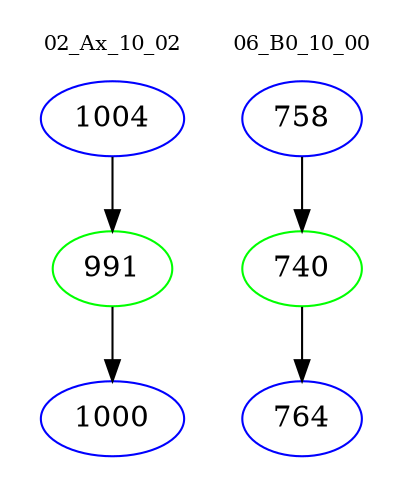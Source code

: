 digraph{
subgraph cluster_0 {
color = white
label = "02_Ax_10_02";
fontsize=10;
T0_1004 [label="1004", color="blue"]
T0_1004 -> T0_991 [color="black"]
T0_991 [label="991", color="green"]
T0_991 -> T0_1000 [color="black"]
T0_1000 [label="1000", color="blue"]
}
subgraph cluster_1 {
color = white
label = "06_B0_10_00";
fontsize=10;
T1_758 [label="758", color="blue"]
T1_758 -> T1_740 [color="black"]
T1_740 [label="740", color="green"]
T1_740 -> T1_764 [color="black"]
T1_764 [label="764", color="blue"]
}
}
